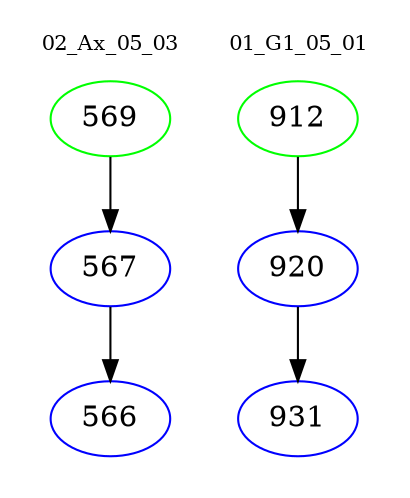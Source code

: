 digraph{
subgraph cluster_0 {
color = white
label = "02_Ax_05_03";
fontsize=10;
T0_569 [label="569", color="green"]
T0_569 -> T0_567 [color="black"]
T0_567 [label="567", color="blue"]
T0_567 -> T0_566 [color="black"]
T0_566 [label="566", color="blue"]
}
subgraph cluster_1 {
color = white
label = "01_G1_05_01";
fontsize=10;
T1_912 [label="912", color="green"]
T1_912 -> T1_920 [color="black"]
T1_920 [label="920", color="blue"]
T1_920 -> T1_931 [color="black"]
T1_931 [label="931", color="blue"]
}
}

